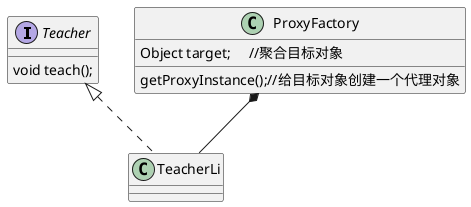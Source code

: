 @startuml

interface Teacher{
    void teach();
}

Teacher <|.. TeacherLi

class ProxyFactory{
    Object target;     //聚合目标对象
    getProxyInstance();//给目标对象创建一个代理对象
}
ProxyFactory *-- TeacherLi

@enduml